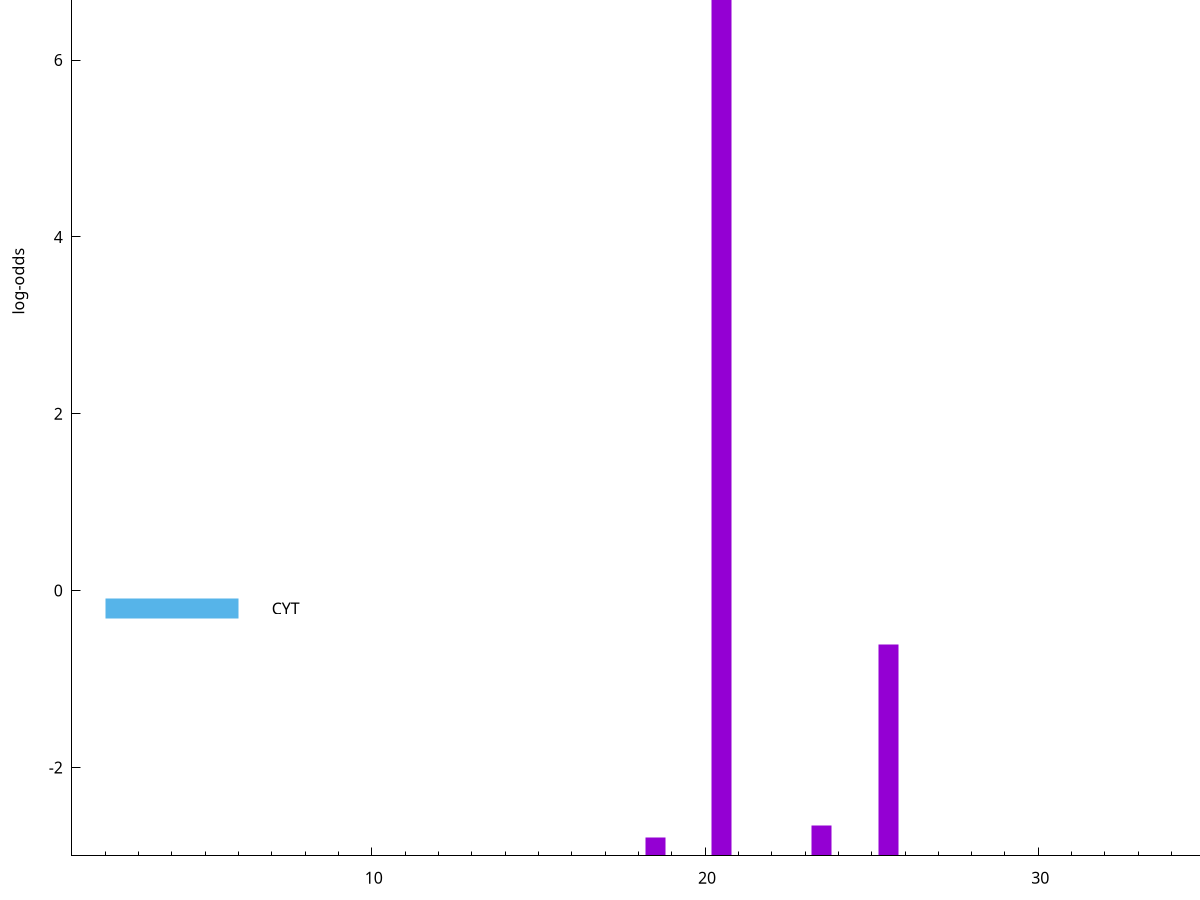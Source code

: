 set title "LipoP predictions for SRR3987126.gff"
set size 2., 1.4
set xrange [1:70] 
set mxtics 10
set yrange [-3:10]
set y2range [0:13]
set ylabel "log-odds"
set term postscript eps color solid "Helvetica" 30
set output "SRR3987126.gff45.eps"
set arrow from 2,6.99486 to 6,6.99486 nohead lt 1 lw 20
set label "SpI" at 7,6.99486
set arrow from 2,-0.200913 to 6,-0.200913 nohead lt 3 lw 20
set label "CYT" at 7,-0.200913
set arrow from 2,6.99486 to 6,6.99486 nohead lt 1 lw 20
set label "SpI" at 7,6.99486
# NOTE: The scores below are the log-odds scores with the threshold
# NOTE: subtracted (a hack to make gnuplot make the histogram all
# NOTE: look nice).
plot "-" axes x1y2 title "" with impulses lt 1 lw 20
20.500000 9.981760
25.500000 2.389368
23.500000 0.343020
18.500000 0.206800
e
exit
